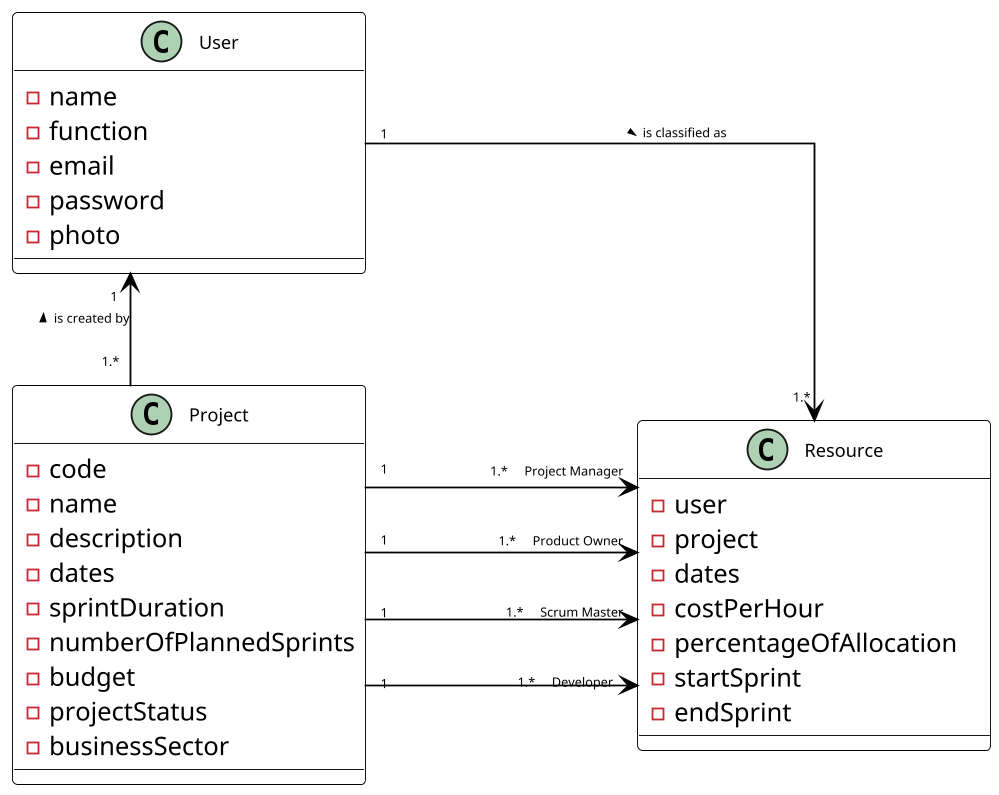 @startuml
scale 1000 width

skinparam SameClassWidth true
skinparam ClassFontSize 10
skinparam ArrowFontSize 7
skinparam nodesep 150
skinparam ranksep 20
skinparam linetype ortho

skinparam class {
BackgroundColor White
ArrowColor Black
ArrowSize 1000
BorderColor Black
}
class Resource  {
	-user
	-project
	-dates
	-costPerHour
	-percentageOfAllocation
	-startSprint
	-endSprint
}

class Project {
	-code
	-name
	-description
	-dates
	-sprintDuration
	-numberOfPlannedSprints
	-budget
	-projectStatus
	-businessSector
}

class User {
	-name
	-function
	-email
	-password
	-photo
}

User "1        " --up-->  " 1.* " Resource : is classified as >
Project "1" ---right---> "  1.*     Project Manager" Resource
Project "1" ---right---> "  1.*     Product Owner" Resource
Project "1" ---right---> "  1.*     Scrum Master" Resource
Project "1" ---right---> "  1.*     Developer   " Resource
Project "1.*  "--up--> " 1  " User : is created by >
Project "1.*  "-[hidden]-> " 1  " User : is created by
@enduml